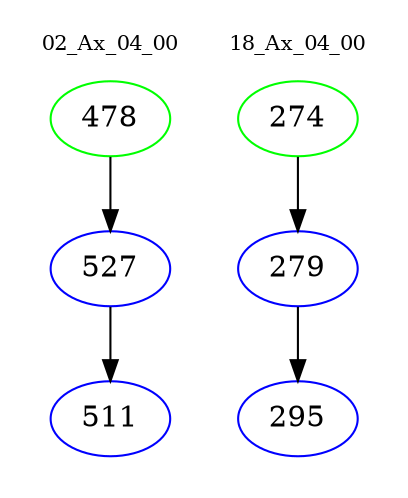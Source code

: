 digraph{
subgraph cluster_0 {
color = white
label = "02_Ax_04_00";
fontsize=10;
T0_478 [label="478", color="green"]
T0_478 -> T0_527 [color="black"]
T0_527 [label="527", color="blue"]
T0_527 -> T0_511 [color="black"]
T0_511 [label="511", color="blue"]
}
subgraph cluster_1 {
color = white
label = "18_Ax_04_00";
fontsize=10;
T1_274 [label="274", color="green"]
T1_274 -> T1_279 [color="black"]
T1_279 [label="279", color="blue"]
T1_279 -> T1_295 [color="black"]
T1_295 [label="295", color="blue"]
}
}
